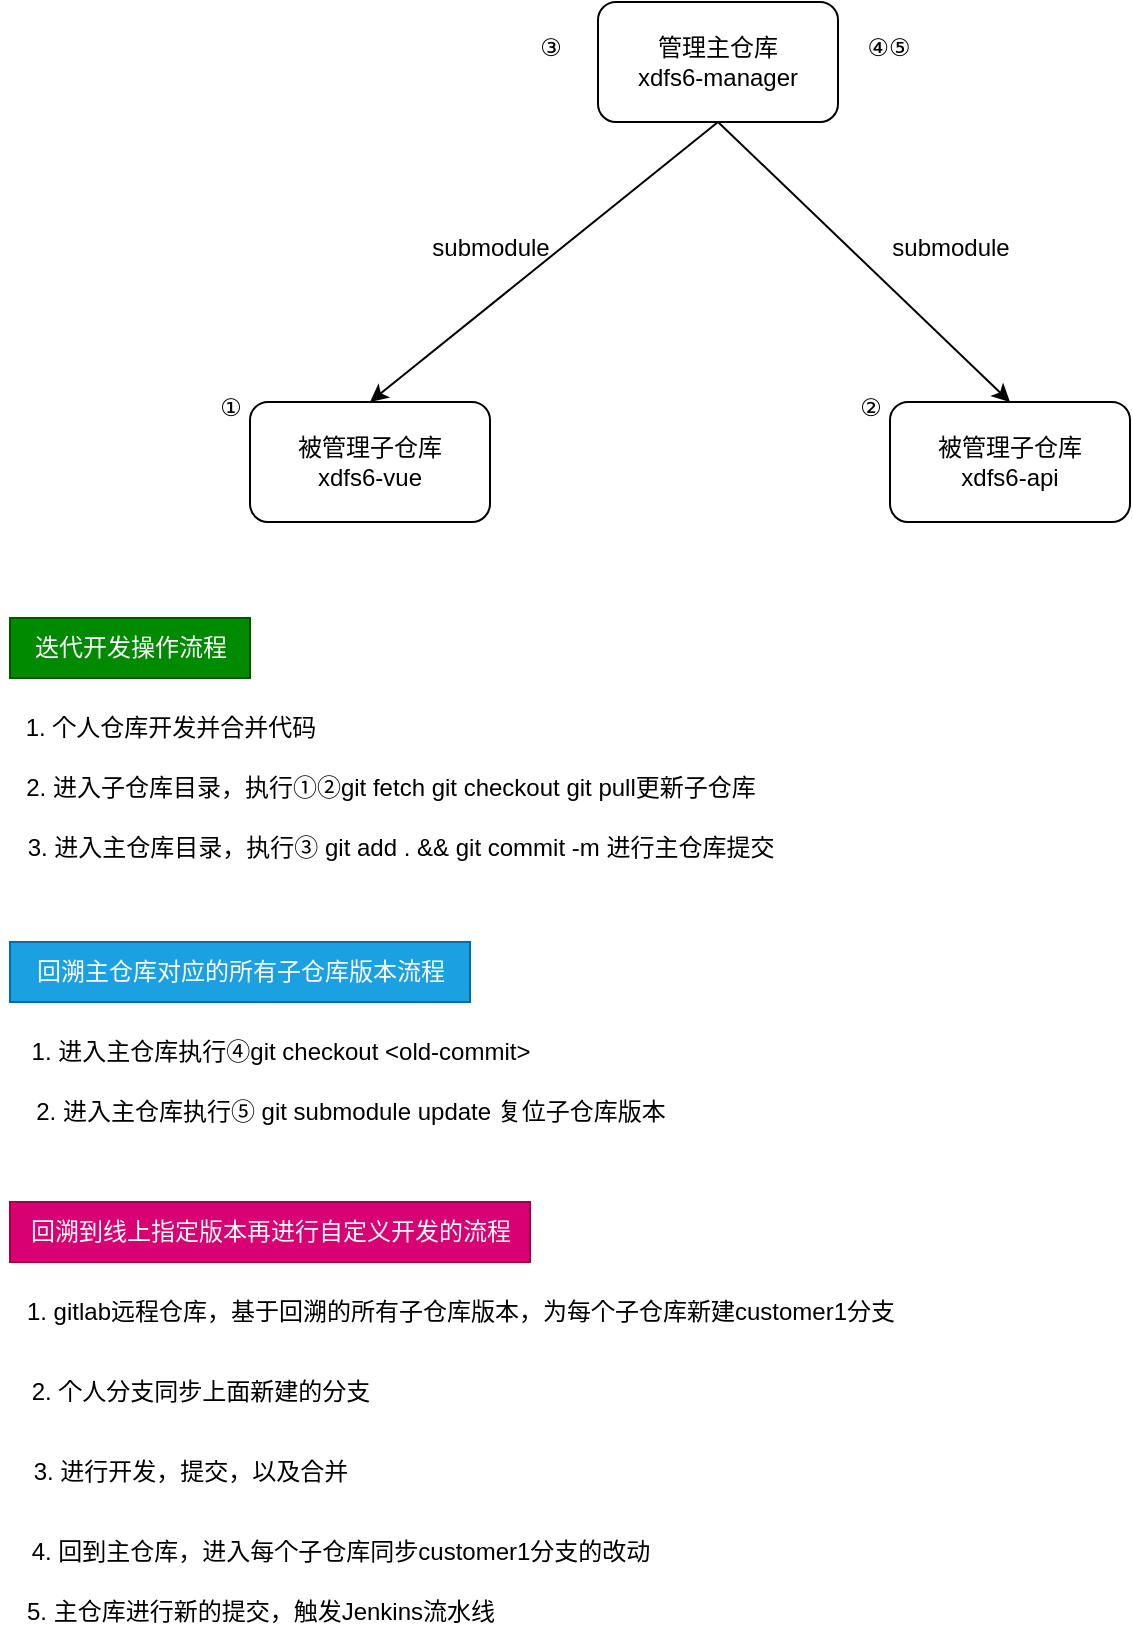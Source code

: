 <mxfile version="21.3.8" type="github">
  <diagram name="第 1 页" id="yf1SPjTQhvNKcc7fC7NG">
    <mxGraphModel dx="1942" dy="819" grid="1" gridSize="10" guides="1" tooltips="1" connect="1" arrows="1" fold="1" page="1" pageScale="1" pageWidth="827" pageHeight="1169" math="0" shadow="0">
      <root>
        <mxCell id="0" />
        <mxCell id="1" parent="0" />
        <mxCell id="3CjwRvomfNy1rH_0kNOI-1" value="管理主仓库&lt;br&gt;xdfs6-manager" style="rounded=1;whiteSpace=wrap;html=1;" vertex="1" parent="1">
          <mxGeometry x="294" y="180" width="120" height="60" as="geometry" />
        </mxCell>
        <mxCell id="3CjwRvomfNy1rH_0kNOI-2" value="被管理子仓库&lt;br&gt;xdfs6-vue" style="rounded=1;whiteSpace=wrap;html=1;" vertex="1" parent="1">
          <mxGeometry x="120" y="380" width="120" height="60" as="geometry" />
        </mxCell>
        <mxCell id="3CjwRvomfNy1rH_0kNOI-3" value="被管理子仓库&lt;br&gt;xdfs6-api" style="rounded=1;whiteSpace=wrap;html=1;" vertex="1" parent="1">
          <mxGeometry x="440" y="380" width="120" height="60" as="geometry" />
        </mxCell>
        <mxCell id="3CjwRvomfNy1rH_0kNOI-4" value="" style="endArrow=classic;html=1;rounded=0;exitX=0.5;exitY=1;exitDx=0;exitDy=0;entryX=0.5;entryY=0;entryDx=0;entryDy=0;" edge="1" parent="1" source="3CjwRvomfNy1rH_0kNOI-1" target="3CjwRvomfNy1rH_0kNOI-2">
          <mxGeometry width="50" height="50" relative="1" as="geometry">
            <mxPoint x="360" y="460" as="sourcePoint" />
            <mxPoint x="410" y="410" as="targetPoint" />
          </mxGeometry>
        </mxCell>
        <mxCell id="3CjwRvomfNy1rH_0kNOI-5" value="" style="endArrow=classic;html=1;rounded=0;exitX=0.5;exitY=1;exitDx=0;exitDy=0;entryX=0.5;entryY=0;entryDx=0;entryDy=0;" edge="1" parent="1" source="3CjwRvomfNy1rH_0kNOI-1" target="3CjwRvomfNy1rH_0kNOI-3">
          <mxGeometry width="50" height="50" relative="1" as="geometry">
            <mxPoint x="360" y="460" as="sourcePoint" />
            <mxPoint x="410" y="410" as="targetPoint" />
          </mxGeometry>
        </mxCell>
        <mxCell id="3CjwRvomfNy1rH_0kNOI-6" value="submodule" style="text;html=1;align=center;verticalAlign=middle;resizable=0;points=[];autosize=1;strokeColor=none;fillColor=none;" vertex="1" parent="1">
          <mxGeometry x="200" y="288" width="80" height="30" as="geometry" />
        </mxCell>
        <mxCell id="3CjwRvomfNy1rH_0kNOI-7" value="submodule" style="text;html=1;align=center;verticalAlign=middle;resizable=0;points=[];autosize=1;strokeColor=none;fillColor=none;" vertex="1" parent="1">
          <mxGeometry x="430" y="288" width="80" height="30" as="geometry" />
        </mxCell>
        <mxCell id="3CjwRvomfNy1rH_0kNOI-8" value="迭代开发操作流程" style="text;html=1;align=center;verticalAlign=middle;resizable=0;points=[];autosize=1;strokeColor=#005700;fillColor=#008a00;fontColor=#ffffff;" vertex="1" parent="1">
          <mxGeometry y="488" width="120" height="30" as="geometry" />
        </mxCell>
        <mxCell id="3CjwRvomfNy1rH_0kNOI-9" value="1. 个人仓库开发并合并代码" style="text;html=1;align=center;verticalAlign=middle;resizable=0;points=[];autosize=1;strokeColor=none;fillColor=none;" vertex="1" parent="1">
          <mxGeometry x="-5" y="528" width="170" height="30" as="geometry" />
        </mxCell>
        <mxCell id="3CjwRvomfNy1rH_0kNOI-10" value="2. 进入子仓库目录，执行①②git fetch git checkout git pull更新子仓库" style="text;html=1;align=center;verticalAlign=middle;resizable=0;points=[];autosize=1;strokeColor=none;fillColor=none;" vertex="1" parent="1">
          <mxGeometry x="-5" y="558" width="390" height="30" as="geometry" />
        </mxCell>
        <mxCell id="3CjwRvomfNy1rH_0kNOI-11" value="①" style="text;html=1;align=center;verticalAlign=middle;resizable=0;points=[];autosize=1;strokeColor=none;fillColor=none;" vertex="1" parent="1">
          <mxGeometry x="90" y="368" width="40" height="30" as="geometry" />
        </mxCell>
        <mxCell id="3CjwRvomfNy1rH_0kNOI-12" value="②" style="text;html=1;align=center;verticalAlign=middle;resizable=0;points=[];autosize=1;strokeColor=none;fillColor=none;" vertex="1" parent="1">
          <mxGeometry x="410" y="368" width="40" height="30" as="geometry" />
        </mxCell>
        <mxCell id="3CjwRvomfNy1rH_0kNOI-13" value="3. 进入主仓库目录，执行③ git add . &amp;amp;&amp;amp; git commit -m 进行主仓库提交" style="text;html=1;align=center;verticalAlign=middle;resizable=0;points=[];autosize=1;strokeColor=none;fillColor=none;" vertex="1" parent="1">
          <mxGeometry x="-5" y="588" width="400" height="30" as="geometry" />
        </mxCell>
        <mxCell id="3CjwRvomfNy1rH_0kNOI-14" value="③" style="text;html=1;align=center;verticalAlign=middle;resizable=0;points=[];autosize=1;strokeColor=none;fillColor=none;" vertex="1" parent="1">
          <mxGeometry x="250" y="188" width="40" height="30" as="geometry" />
        </mxCell>
        <mxCell id="3CjwRvomfNy1rH_0kNOI-15" value="回溯主仓库对应的所有子仓库版本流程" style="text;html=1;align=center;verticalAlign=middle;resizable=0;points=[];autosize=1;strokeColor=#006EAF;fillColor=#1ba1e2;fontColor=#ffffff;" vertex="1" parent="1">
          <mxGeometry y="650" width="230" height="30" as="geometry" />
        </mxCell>
        <mxCell id="3CjwRvomfNy1rH_0kNOI-16" value="1. 进入主仓库执行④git checkout &amp;lt;old-commit&amp;gt;" style="text;html=1;align=center;verticalAlign=middle;resizable=0;points=[];autosize=1;strokeColor=none;fillColor=none;" vertex="1" parent="1">
          <mxGeometry y="690" width="270" height="30" as="geometry" />
        </mxCell>
        <mxCell id="3CjwRvomfNy1rH_0kNOI-17" value="2. 进入主仓库执行⑤ git submodule update 复位子仓库版本" style="text;html=1;align=center;verticalAlign=middle;resizable=0;points=[];autosize=1;strokeColor=none;fillColor=none;" vertex="1" parent="1">
          <mxGeometry y="720" width="340" height="30" as="geometry" />
        </mxCell>
        <mxCell id="3CjwRvomfNy1rH_0kNOI-18" value="④⑤" style="text;html=1;align=center;verticalAlign=middle;resizable=0;points=[];autosize=1;strokeColor=none;fillColor=none;" vertex="1" parent="1">
          <mxGeometry x="414" y="188" width="50" height="30" as="geometry" />
        </mxCell>
        <mxCell id="3CjwRvomfNy1rH_0kNOI-19" value="回溯到线上指定版本再进行自定义开发的流程" style="text;html=1;align=center;verticalAlign=middle;resizable=0;points=[];autosize=1;strokeColor=#A50040;fillColor=#d80073;fontColor=#ffffff;" vertex="1" parent="1">
          <mxGeometry y="780" width="260" height="30" as="geometry" />
        </mxCell>
        <mxCell id="3CjwRvomfNy1rH_0kNOI-20" value="1. gitlab远程仓库，基于回溯的所有子仓库版本，为每个子仓库新建customer1分支" style="text;html=1;align=center;verticalAlign=middle;resizable=0;points=[];autosize=1;strokeColor=none;fillColor=none;" vertex="1" parent="1">
          <mxGeometry x="-5" y="820" width="460" height="30" as="geometry" />
        </mxCell>
        <mxCell id="3CjwRvomfNy1rH_0kNOI-21" value="2. 个人分支同步上面新建的分支" style="text;html=1;align=center;verticalAlign=middle;resizable=0;points=[];autosize=1;strokeColor=none;fillColor=none;" vertex="1" parent="1">
          <mxGeometry y="860" width="190" height="30" as="geometry" />
        </mxCell>
        <mxCell id="3CjwRvomfNy1rH_0kNOI-22" value="3. 进行开发，提交，以及合并" style="text;html=1;align=center;verticalAlign=middle;resizable=0;points=[];autosize=1;strokeColor=none;fillColor=none;" vertex="1" parent="1">
          <mxGeometry y="900" width="180" height="30" as="geometry" />
        </mxCell>
        <mxCell id="3CjwRvomfNy1rH_0kNOI-23" value="4. 回到主仓库，进入每个子仓库同步customer1分支的改动" style="text;html=1;align=center;verticalAlign=middle;resizable=0;points=[];autosize=1;strokeColor=none;fillColor=none;" vertex="1" parent="1">
          <mxGeometry y="940" width="330" height="30" as="geometry" />
        </mxCell>
        <mxCell id="3CjwRvomfNy1rH_0kNOI-24" value="5. 主仓库进行新的提交，触发Jenkins流水线" style="text;html=1;align=center;verticalAlign=middle;resizable=0;points=[];autosize=1;strokeColor=none;fillColor=none;" vertex="1" parent="1">
          <mxGeometry x="-5" y="970" width="260" height="30" as="geometry" />
        </mxCell>
      </root>
    </mxGraphModel>
  </diagram>
</mxfile>
